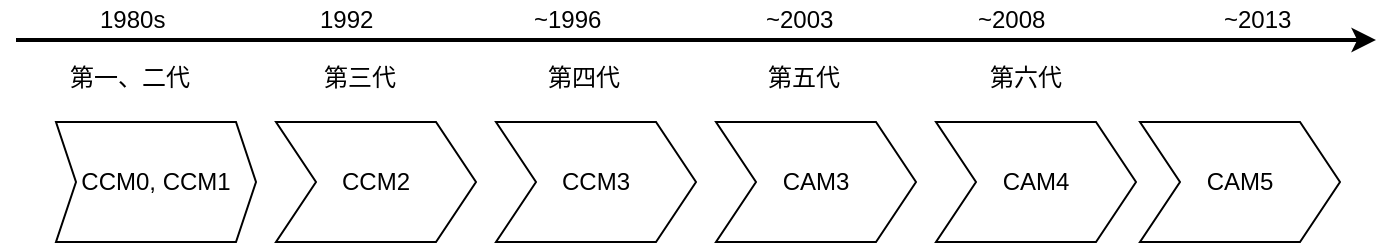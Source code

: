 <mxfile version="10.6.7" type="github"><diagram id="yviibQ4eNiCCNetYqgeV" name="第 1 页"><mxGraphModel dx="838" dy="593" grid="1" gridSize="10" guides="1" tooltips="1" connect="1" arrows="1" fold="1" page="1" pageScale="1" pageWidth="827" pageHeight="1169" math="0" shadow="0"><root><mxCell id="0"/><mxCell id="1" parent="0"/><mxCell id="P2WO9MebloP_8y7KyNzN-1" value="CCM0, CCM1" style="shape=step;perimeter=stepPerimeter;whiteSpace=wrap;html=1;fixedSize=1;size=10;" vertex="1" parent="1"><mxGeometry x="40" y="130" width="100" height="60" as="geometry"/></mxCell><mxCell id="P2WO9MebloP_8y7KyNzN-2" value="CCM2" style="shape=step;perimeter=stepPerimeter;whiteSpace=wrap;html=1;fixedSize=1;" vertex="1" parent="1"><mxGeometry x="150" y="130" width="100" height="60" as="geometry"/></mxCell><mxCell id="P2WO9MebloP_8y7KyNzN-5" value="CCM3" style="shape=step;perimeter=stepPerimeter;whiteSpace=wrap;html=1;fixedSize=1;" vertex="1" parent="1"><mxGeometry x="260" y="130" width="100" height="60" as="geometry"/></mxCell><mxCell id="P2WO9MebloP_8y7KyNzN-6" value="CAM3" style="shape=step;perimeter=stepPerimeter;whiteSpace=wrap;html=1;fixedSize=1;" vertex="1" parent="1"><mxGeometry x="370" y="130" width="100" height="60" as="geometry"/></mxCell><mxCell id="P2WO9MebloP_8y7KyNzN-7" value="CAM4" style="shape=step;perimeter=stepPerimeter;whiteSpace=wrap;html=1;fixedSize=1;" vertex="1" parent="1"><mxGeometry x="480" y="130" width="100" height="60" as="geometry"/></mxCell><mxCell id="P2WO9MebloP_8y7KyNzN-8" value="CAM5" style="shape=step;perimeter=stepPerimeter;whiteSpace=wrap;html=1;fixedSize=1;" vertex="1" parent="1"><mxGeometry x="582" y="130" width="100" height="60" as="geometry"/></mxCell><mxCell id="P2WO9MebloP_8y7KyNzN-12" value="1980s" style="text;html=1;resizable=0;points=[];autosize=1;align=left;verticalAlign=top;spacingTop=-4;" vertex="1" parent="1"><mxGeometry x="60" y="69" width="50" height="20" as="geometry"/></mxCell><mxCell id="P2WO9MebloP_8y7KyNzN-13" value="~1996" style="text;html=1;resizable=0;points=[];autosize=1;align=left;verticalAlign=top;spacingTop=-4;" vertex="1" parent="1"><mxGeometry x="277" y="69" width="50" height="20" as="geometry"/></mxCell><mxCell id="P2WO9MebloP_8y7KyNzN-14" value="~2008" style="text;html=1;resizable=0;points=[];autosize=1;align=left;verticalAlign=top;spacingTop=-4;" vertex="1" parent="1"><mxGeometry x="499" y="69" width="50" height="20" as="geometry"/></mxCell><mxCell id="P2WO9MebloP_8y7KyNzN-15" value="~2003" style="text;html=1;resizable=0;points=[];autosize=1;align=left;verticalAlign=top;spacingTop=-4;" vertex="1" parent="1"><mxGeometry x="393" y="69" width="50" height="20" as="geometry"/></mxCell><mxCell id="P2WO9MebloP_8y7KyNzN-17" value="1992" style="text;html=1;resizable=0;points=[];autosize=1;align=left;verticalAlign=top;spacingTop=-4;" vertex="1" parent="1"><mxGeometry x="170" y="69" width="40" height="20" as="geometry"/></mxCell><mxCell id="P2WO9MebloP_8y7KyNzN-18" value="第四代" style="text;html=1;resizable=0;points=[];autosize=1;align=left;verticalAlign=top;spacingTop=-4;" vertex="1" parent="1"><mxGeometry x="283.5" y="98" width="50" height="20" as="geometry"/></mxCell><mxCell id="P2WO9MebloP_8y7KyNzN-19" value="第五代" style="text;html=1;resizable=0;points=[];autosize=1;align=left;verticalAlign=top;spacingTop=-4;" vertex="1" parent="1"><mxGeometry x="394" y="98" width="50" height="20" as="geometry"/></mxCell><mxCell id="P2WO9MebloP_8y7KyNzN-20" value="第六代" style="text;html=1;resizable=0;points=[];autosize=1;align=left;verticalAlign=top;spacingTop=-4;" vertex="1" parent="1"><mxGeometry x="504.5" y="98" width="50" height="20" as="geometry"/></mxCell><mxCell id="P2WO9MebloP_8y7KyNzN-21" value="第三代" style="text;html=1;resizable=0;points=[];autosize=1;align=left;verticalAlign=top;spacingTop=-4;" vertex="1" parent="1"><mxGeometry x="172" y="98" width="50" height="20" as="geometry"/></mxCell><mxCell id="P2WO9MebloP_8y7KyNzN-22" value="第一、二代" style="text;html=1;resizable=0;points=[];autosize=1;align=left;verticalAlign=top;spacingTop=-4;" vertex="1" parent="1"><mxGeometry x="45" y="98" width="80" height="20" as="geometry"/></mxCell><mxCell id="P2WO9MebloP_8y7KyNzN-23" value="~2013" style="text;html=1;resizable=0;points=[];autosize=1;align=left;verticalAlign=top;spacingTop=-4;" vertex="1" parent="1"><mxGeometry x="622" y="69" width="50" height="20" as="geometry"/></mxCell><mxCell id="P2WO9MebloP_8y7KyNzN-24" value="" style="endArrow=classic;html=1;strokeWidth=2;" edge="1" parent="1"><mxGeometry width="50" height="50" relative="1" as="geometry"><mxPoint x="20" y="89" as="sourcePoint"/><mxPoint x="700" y="89" as="targetPoint"/></mxGeometry></mxCell></root></mxGraphModel></diagram></mxfile>